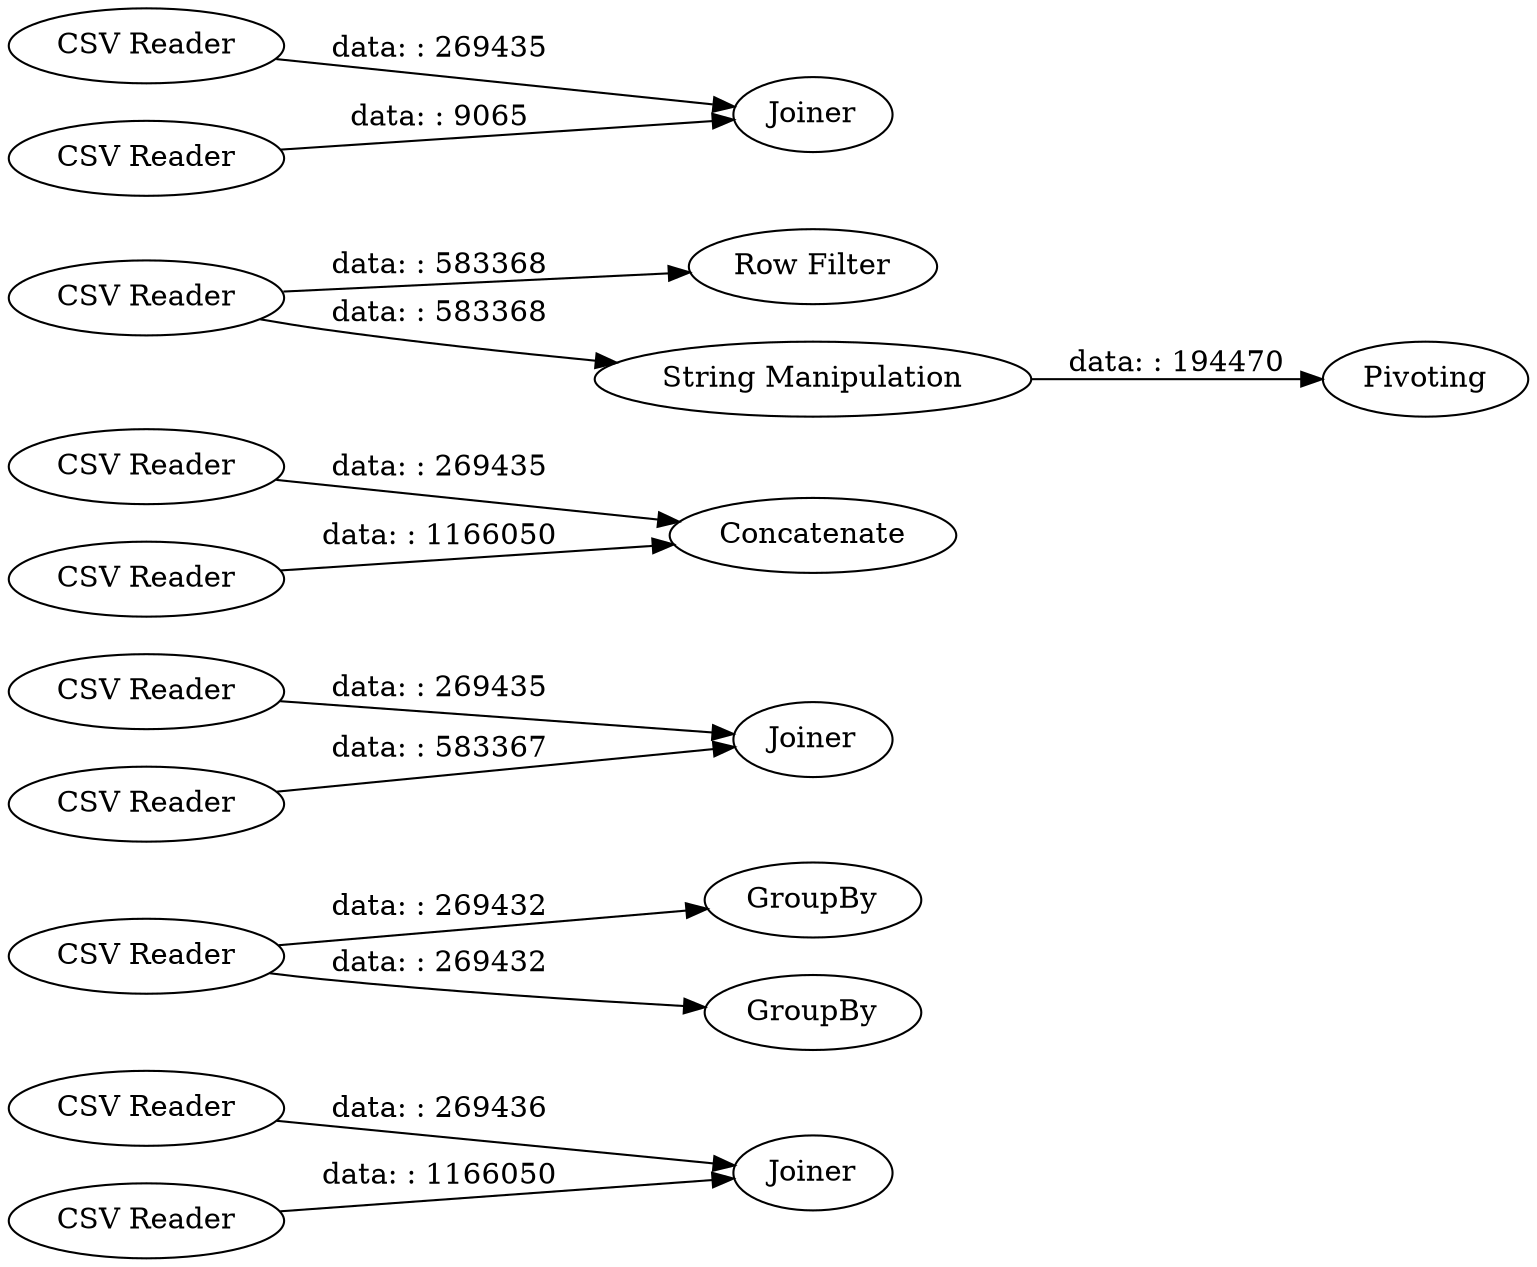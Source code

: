 digraph {
	"-5685440431570957307_18" [label="CSV Reader"]
	"-5685440431570957307_1" [label=GroupBy]
	"-5685440431570957307_11" [label="CSV Reader"]
	"-5685440431570957307_23" [label=Concatenate]
	"-5685440431570957307_10" [label=Pivoting]
	"-5685440431570957307_15" [label="CSV Reader"]
	"-5685440431570957307_21" [label="CSV Reader"]
	"-5685440431570957307_17" [label=Joiner]
	"-5685440431570957307_2" [label="CSV Reader"]
	"-5685440431570957307_3" [label=GroupBy]
	"-8627645498097679371_7" [label="Row Filter"]
	"-8627645498097679371_9" [label="CSV Reader"]
	"-5685440431570957307_19" [label="CSV Reader"]
	"-5685440431570957307_22" [label="CSV Reader"]
	"-5685440431570957307_13" [label=Joiner]
	"-5685440431570957307_20" [label=Joiner]
	"-5685440431570957307_16" [label="CSV Reader"]
	"-8627645498097679371_21" [label="String Manipulation"]
	"-5685440431570957307_14" [label="CSV Reader"]
	"-5685440431570957307_11" -> "-5685440431570957307_13" [label="data: : 269435"]
	"-5685440431570957307_21" -> "-5685440431570957307_23" [label="data: : 269435"]
	"-8627645498097679371_9" -> "-8627645498097679371_21" [label="data: : 583368"]
	"-8627645498097679371_21" -> "-5685440431570957307_10" [label="data: : 194470"]
	"-5685440431570957307_15" -> "-5685440431570957307_17" [label="data: : 269435"]
	"-5685440431570957307_18" -> "-5685440431570957307_20" [label="data: : 269436"]
	"-5685440431570957307_2" -> "-5685440431570957307_1" [label="data: : 269432"]
	"-8627645498097679371_9" -> "-8627645498097679371_7" [label="data: : 583368"]
	"-5685440431570957307_22" -> "-5685440431570957307_23" [label="data: : 1166050"]
	"-5685440431570957307_19" -> "-5685440431570957307_20" [label="data: : 1166050"]
	"-5685440431570957307_14" -> "-5685440431570957307_13" [label="data: : 583367"]
	"-5685440431570957307_2" -> "-5685440431570957307_3" [label="data: : 269432"]
	"-5685440431570957307_16" -> "-5685440431570957307_17" [label="data: : 9065"]
	rankdir=LR
}
